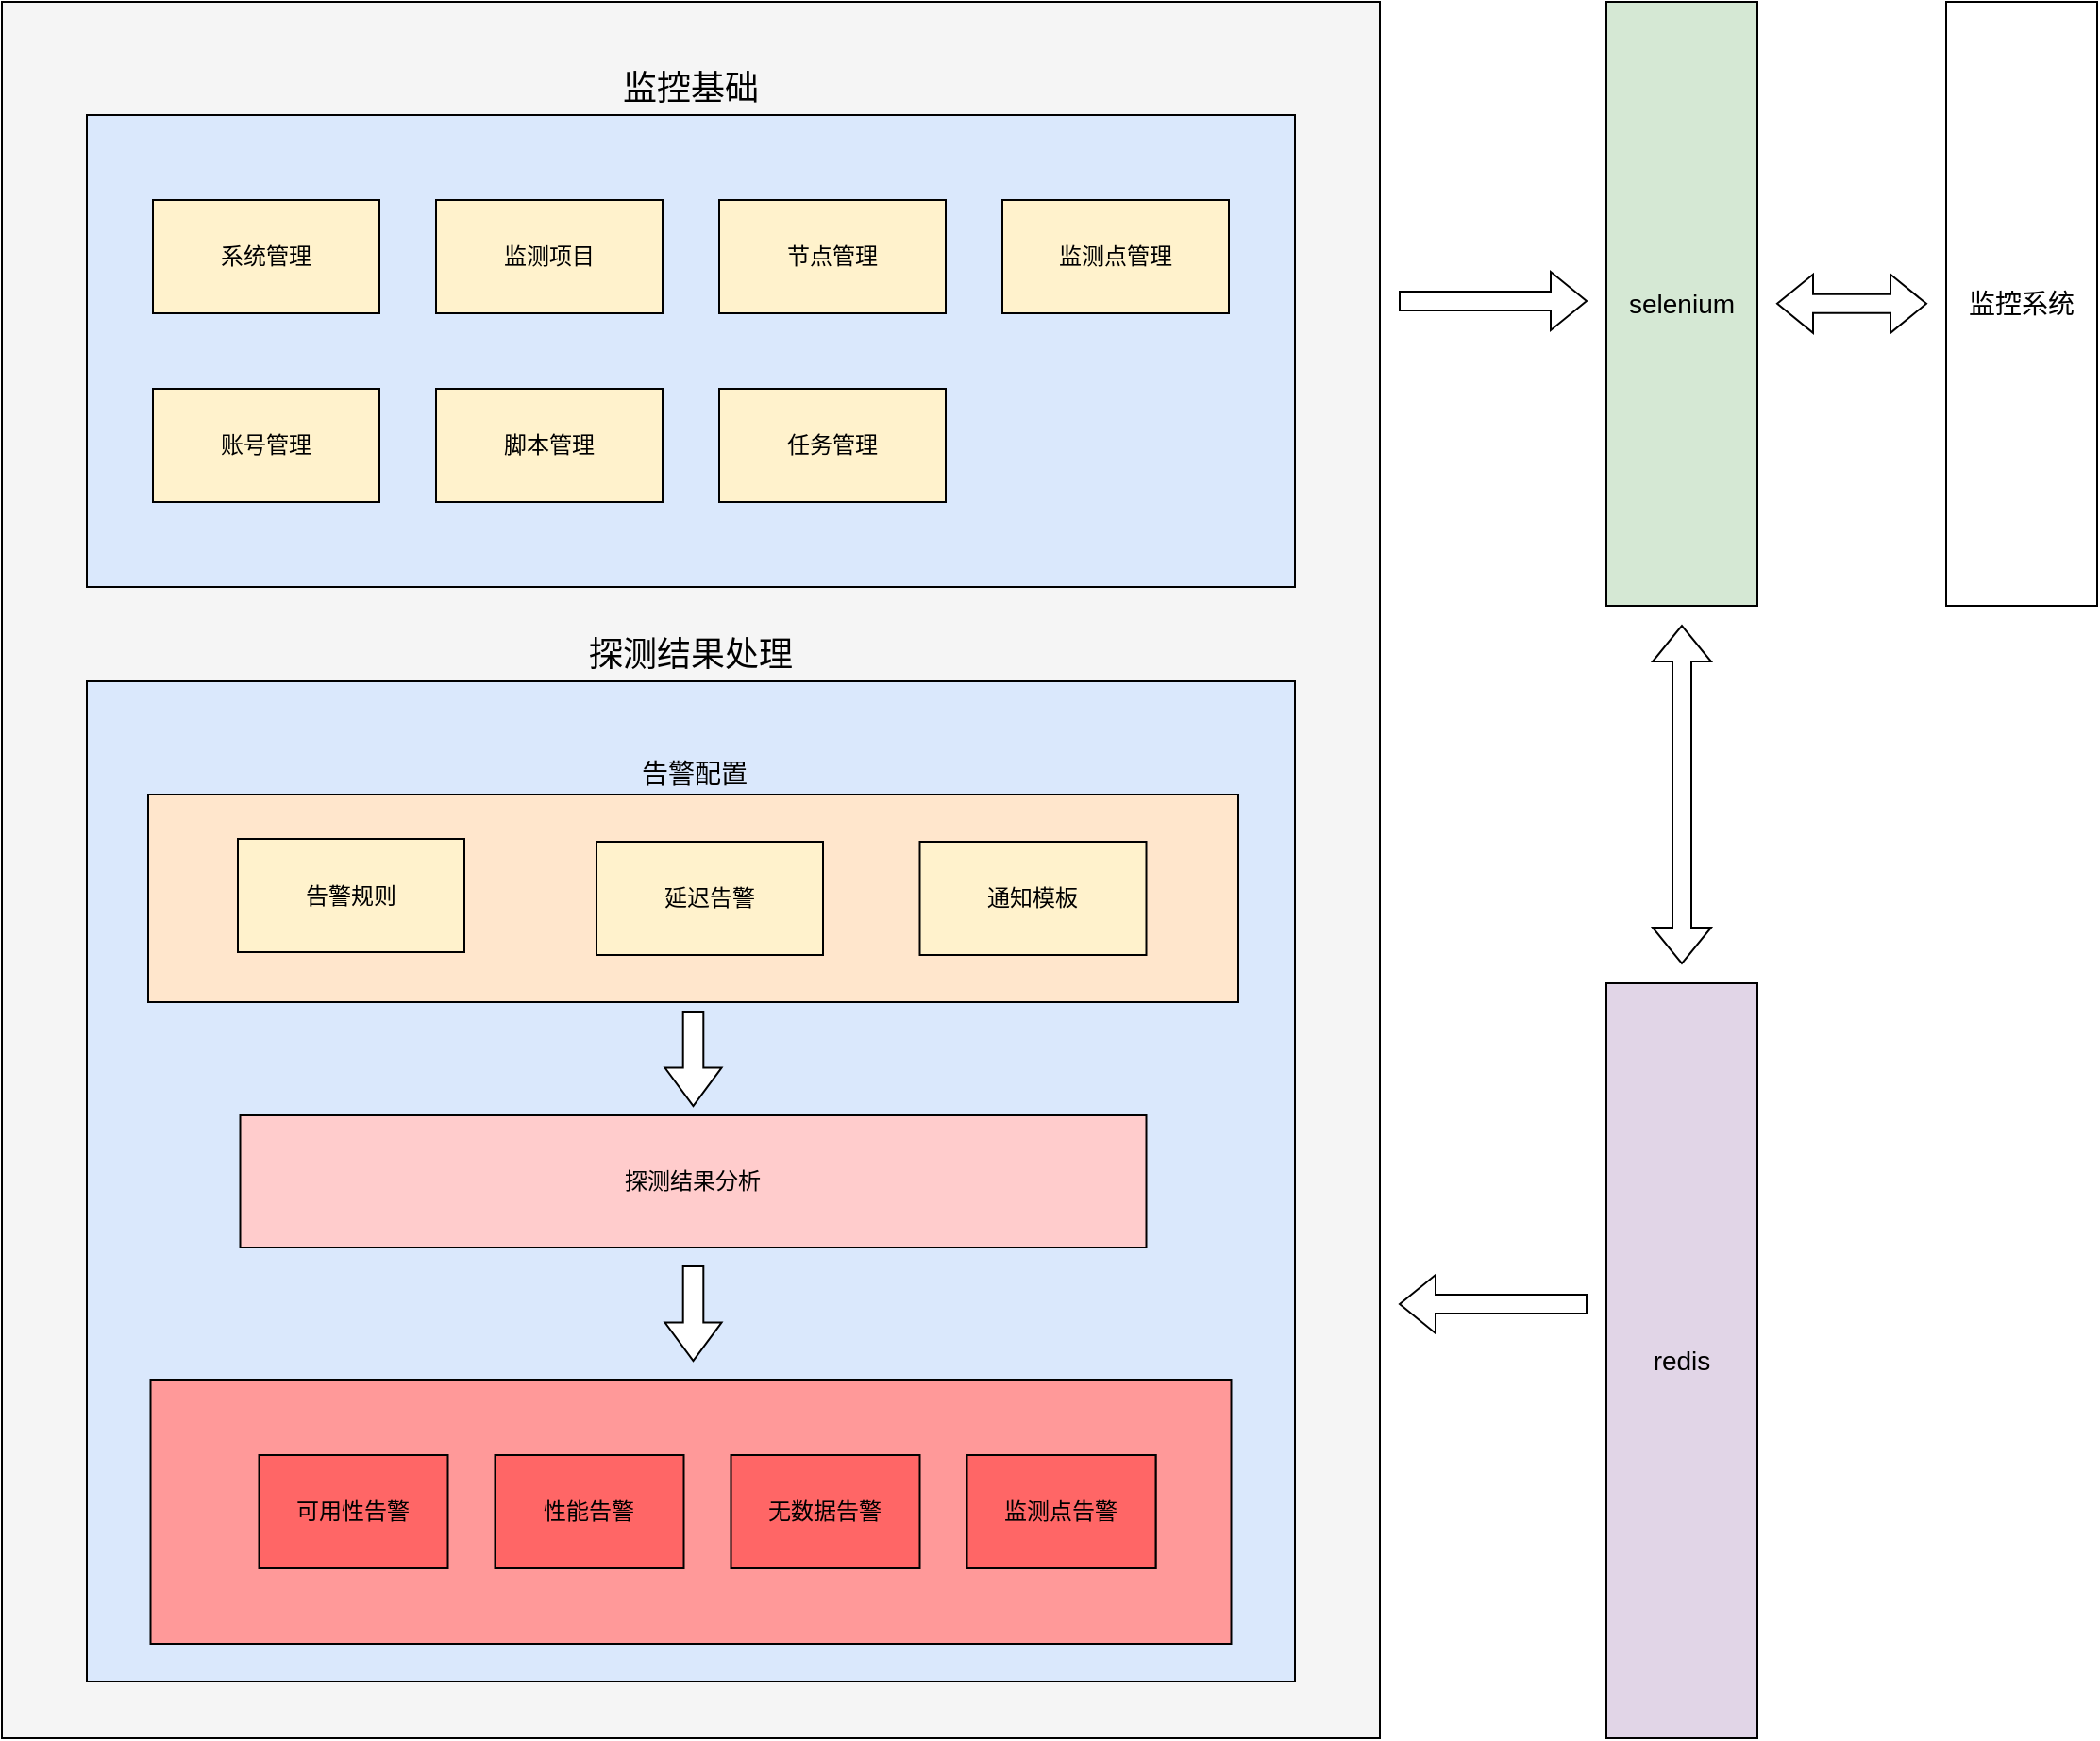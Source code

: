 <mxfile version="20.3.5" type="github">
  <diagram id="CLlpGeFnFL8kjqQw2Vok" name="第 1 页">
    <mxGraphModel dx="1422" dy="730" grid="1" gridSize="10" guides="1" tooltips="1" connect="1" arrows="1" fold="1" page="1" pageScale="1" pageWidth="1200" pageHeight="1920" math="1" shadow="0">
      <root>
        <mxCell id="0" />
        <mxCell id="1" parent="0" />
        <mxCell id="7jWyQDqnkfpRzzNHgWtg-4" value="" style="whiteSpace=wrap;html=1;verticalAlign=bottom;align=right;labelPosition=left;verticalLabelPosition=top;fillColor=#f5f5f5;strokeColor=#000000;fontColor=#333333;fontSize=21;labelBorderColor=default;" parent="1" vertex="1">
          <mxGeometry x="45" y="550" width="730" height="920" as="geometry" />
        </mxCell>
        <mxCell id="7jWyQDqnkfpRzzNHgWtg-5" value="selenium" style="whiteSpace=wrap;html=1;fillColor=#d5e8d4;strokeColor=#000000;fontSize=14;" parent="1" vertex="1">
          <mxGeometry x="895" y="550" width="80" height="320" as="geometry" />
        </mxCell>
        <mxCell id="7jWyQDqnkfpRzzNHgWtg-8" value="监控系统" style="whiteSpace=wrap;html=1;fontSize=14;" parent="1" vertex="1">
          <mxGeometry x="1075" y="550" width="80" height="320" as="geometry" />
        </mxCell>
        <mxCell id="7jWyQDqnkfpRzzNHgWtg-10" value="探测结果处理" style="whiteSpace=wrap;html=1;verticalAlign=bottom;horizontal=1;labelPosition=center;verticalLabelPosition=top;align=center;fillColor=#dae8fc;strokeColor=#000000;fontSize=18;" parent="1" vertex="1">
          <mxGeometry x="90" y="910" width="640" height="530" as="geometry" />
        </mxCell>
        <mxCell id="7jWyQDqnkfpRzzNHgWtg-14" value="监控基础" style="rounded=0;whiteSpace=wrap;html=1;verticalAlign=bottom;labelPosition=center;verticalLabelPosition=top;align=center;fillColor=#dae8fc;strokeColor=#000000;fontSize=18;" parent="1" vertex="1">
          <mxGeometry x="90" y="610" width="640" height="250" as="geometry" />
        </mxCell>
        <mxCell id="7jWyQDqnkfpRzzNHgWtg-17" value="系统管理" style="rounded=0;whiteSpace=wrap;html=1;fillColor=#fff2cc;strokeColor=#d6b656;" parent="1" vertex="1">
          <mxGeometry x="125" y="655" width="120" height="60" as="geometry" />
        </mxCell>
        <mxCell id="7jWyQDqnkfpRzzNHgWtg-21" value="账号管理" style="rounded=0;whiteSpace=wrap;html=1;fillColor=#fff2cc;strokeColor=#000000;" parent="1" vertex="1">
          <mxGeometry x="125" y="755" width="120" height="60" as="geometry" />
        </mxCell>
        <mxCell id="7jWyQDqnkfpRzzNHgWtg-43" value="告警配置" style="rounded=0;whiteSpace=wrap;html=1;fillColor=#ffe6cc;strokeColor=#000000;verticalAlign=bottom;labelPosition=center;verticalLabelPosition=top;align=center;fontSize=14;" parent="1" vertex="1">
          <mxGeometry x="122.5" y="970" width="577.5" height="110" as="geometry" />
        </mxCell>
        <mxCell id="7jWyQDqnkfpRzzNHgWtg-26" value="告警规则" style="rounded=0;whiteSpace=wrap;html=1;fillColor=#fff2cc;strokeColor=#000000;" parent="1" vertex="1">
          <mxGeometry x="170" y="993.5" width="120" height="60" as="geometry" />
        </mxCell>
        <mxCell id="7jWyQDqnkfpRzzNHgWtg-27" value="延迟告警" style="rounded=0;whiteSpace=wrap;html=1;fillColor=#fff2cc;strokeColor=#000000;" parent="1" vertex="1">
          <mxGeometry x="360" y="995" width="120" height="60" as="geometry" />
        </mxCell>
        <mxCell id="7jWyQDqnkfpRzzNHgWtg-28" value="通知模板" style="rounded=0;whiteSpace=wrap;html=1;fillColor=#fff2cc;strokeColor=#000000;" parent="1" vertex="1">
          <mxGeometry x="531.25" y="995" width="120" height="60" as="geometry" />
        </mxCell>
        <mxCell id="7jWyQDqnkfpRzzNHgWtg-30" value="探测结果分析" style="rounded=0;whiteSpace=wrap;html=1;fillColor=#FFCCCC;" parent="1" vertex="1">
          <mxGeometry x="171.25" y="1140" width="480" height="70" as="geometry" />
        </mxCell>
        <mxCell id="7jWyQDqnkfpRzzNHgWtg-31" value="" style="shape=flexArrow;endArrow=classic;html=1;rounded=0;labelBackgroundColor=#FFFFFF;" parent="1" edge="1">
          <mxGeometry width="50" height="50" relative="1" as="geometry">
            <mxPoint x="785" y="708.5" as="sourcePoint" />
            <mxPoint x="885" y="708.5" as="targetPoint" />
          </mxGeometry>
        </mxCell>
        <mxCell id="7jWyQDqnkfpRzzNHgWtg-33" value="redis" style="rounded=0;whiteSpace=wrap;html=1;fillColor=#e1d5e7;strokeColor=#000000;fontSize=14;" parent="1" vertex="1">
          <mxGeometry x="895" y="1070" width="80" height="400" as="geometry" />
        </mxCell>
        <mxCell id="7jWyQDqnkfpRzzNHgWtg-49" value="" style="rounded=0;whiteSpace=wrap;html=1;fillColor=#FF9999;" parent="1" vertex="1">
          <mxGeometry x="123.75" y="1280" width="572.5" height="140" as="geometry" />
        </mxCell>
        <mxCell id="7jWyQDqnkfpRzzNHgWtg-50" value="可用性告警" style="rounded=0;whiteSpace=wrap;html=1;fillColor=#FF6666;" parent="1" vertex="1">
          <mxGeometry x="181.25" y="1320" width="100" height="60" as="geometry" />
        </mxCell>
        <mxCell id="7jWyQDqnkfpRzzNHgWtg-51" value="性能告警" style="rounded=0;whiteSpace=wrap;html=1;fillColor=#FF6666;" parent="1" vertex="1">
          <mxGeometry x="306.25" y="1320" width="100" height="60" as="geometry" />
        </mxCell>
        <mxCell id="7jWyQDqnkfpRzzNHgWtg-53" value="监测点告警" style="rounded=0;whiteSpace=wrap;html=1;" parent="1" vertex="1">
          <mxGeometry x="556.25" y="1320" width="100" height="60" as="geometry" />
        </mxCell>
        <mxCell id="7jWyQDqnkfpRzzNHgWtg-55" value="" style="shape=flexArrow;endArrow=classic;startArrow=classic;html=1;rounded=0;fontSize=21;" parent="1" edge="1">
          <mxGeometry width="100" height="100" relative="1" as="geometry">
            <mxPoint x="935" y="1060" as="sourcePoint" />
            <mxPoint x="935" y="880" as="targetPoint" />
          </mxGeometry>
        </mxCell>
        <mxCell id="7jWyQDqnkfpRzzNHgWtg-57" value="" style="shape=flexArrow;endArrow=classic;html=1;rounded=0;fontSize=21;" parent="1" edge="1">
          <mxGeometry width="50" height="50" relative="1" as="geometry">
            <mxPoint x="885" y="1240" as="sourcePoint" />
            <mxPoint x="785" y="1240" as="targetPoint" />
          </mxGeometry>
        </mxCell>
        <mxCell id="7jWyQDqnkfpRzzNHgWtg-58" value="" style="shape=flexArrow;endArrow=classic;startArrow=classic;html=1;rounded=0;labelBackgroundColor=#FFFFFF;fontSize=20;" parent="1" edge="1">
          <mxGeometry width="100" height="100" relative="1" as="geometry">
            <mxPoint x="985" y="709.92" as="sourcePoint" />
            <mxPoint x="1065" y="709.92" as="targetPoint" />
          </mxGeometry>
        </mxCell>
        <mxCell id="7jWyQDqnkfpRzzNHgWtg-62" value="任务管理" style="rounded=0;whiteSpace=wrap;html=1;fillColor=#fff2cc;strokeColor=#000000;" parent="1" vertex="1">
          <mxGeometry x="425" y="755" width="120" height="60" as="geometry" />
        </mxCell>
        <mxCell id="7jWyQDqnkfpRzzNHgWtg-63" value="监测点管理" style="rounded=0;whiteSpace=wrap;html=1;fillColor=#fff2cc;strokeColor=#000000;" parent="1" vertex="1">
          <mxGeometry x="575" y="655" width="120" height="60" as="geometry" />
        </mxCell>
        <mxCell id="7jWyQDqnkfpRzzNHgWtg-64" value="节点管理" style="rounded=0;whiteSpace=wrap;html=1;fillColor=#fff2cc;strokeColor=#d6b656;" parent="1" vertex="1">
          <mxGeometry x="425" y="655" width="120" height="60" as="geometry" />
        </mxCell>
        <mxCell id="7jWyQDqnkfpRzzNHgWtg-65" value="脚本管理" style="rounded=0;whiteSpace=wrap;html=1;fillColor=#fff2cc;strokeColor=#000000;" parent="1" vertex="1">
          <mxGeometry x="275" y="755" width="120" height="60" as="geometry" />
        </mxCell>
        <mxCell id="7jWyQDqnkfpRzzNHgWtg-66" value="监测项目" style="rounded=0;whiteSpace=wrap;html=1;fillColor=#fff2cc;strokeColor=#d6b656;" parent="1" vertex="1">
          <mxGeometry x="275" y="655" width="120" height="60" as="geometry" />
        </mxCell>
        <mxCell id="7jWyQDqnkfpRzzNHgWtg-70" value="监测点告警" style="rounded=0;whiteSpace=wrap;html=1;fillColor=#FF6666;" parent="1" vertex="1">
          <mxGeometry x="556.25" y="1320" width="100" height="60" as="geometry" />
        </mxCell>
        <mxCell id="7jWyQDqnkfpRzzNHgWtg-71" value="无数据告警" style="rounded=0;whiteSpace=wrap;html=1;fillColor=#FF6666;" parent="1" vertex="1">
          <mxGeometry x="431.25" y="1320" width="100" height="60" as="geometry" />
        </mxCell>
        <mxCell id="7jWyQDqnkfpRzzNHgWtg-72" value="系统管理" style="rounded=0;whiteSpace=wrap;html=1;fillColor=#fff2cc;strokeColor=#000000;" parent="1" vertex="1">
          <mxGeometry x="125" y="655" width="120" height="60" as="geometry" />
        </mxCell>
        <mxCell id="7jWyQDqnkfpRzzNHgWtg-73" value="监测项目" style="rounded=0;whiteSpace=wrap;html=1;fillColor=#fff2cc;strokeColor=#000000;" parent="1" vertex="1">
          <mxGeometry x="275" y="655" width="120" height="60" as="geometry" />
        </mxCell>
        <mxCell id="7jWyQDqnkfpRzzNHgWtg-74" value="节点管理" style="rounded=0;whiteSpace=wrap;html=1;fillColor=#fff2cc;strokeColor=#000000;" parent="1" vertex="1">
          <mxGeometry x="425" y="655" width="120" height="60" as="geometry" />
        </mxCell>
        <mxCell id="8c6SB8fle4qKJcGUglIP-2" value="" style="html=1;shadow=0;dashed=0;align=center;verticalAlign=middle;shape=mxgraph.arrows2.arrow;dy=0.64;dx=20.19;direction=south;notch=0;labelBorderColor=default;strokeColor=#000000;fontSize=21;fillColor=#FFFFFF;" vertex="1" parent="1">
          <mxGeometry x="396.25" y="1085" width="30" height="50" as="geometry" />
        </mxCell>
        <mxCell id="8c6SB8fle4qKJcGUglIP-3" value="" style="html=1;shadow=0;dashed=0;align=center;verticalAlign=middle;shape=mxgraph.arrows2.arrow;dy=0.64;dx=20.19;direction=south;notch=0;labelBorderColor=default;strokeColor=#000000;fontSize=21;fillColor=#FFFFFF;" vertex="1" parent="1">
          <mxGeometry x="396.25" y="1220" width="30" height="50" as="geometry" />
        </mxCell>
      </root>
    </mxGraphModel>
  </diagram>
</mxfile>
